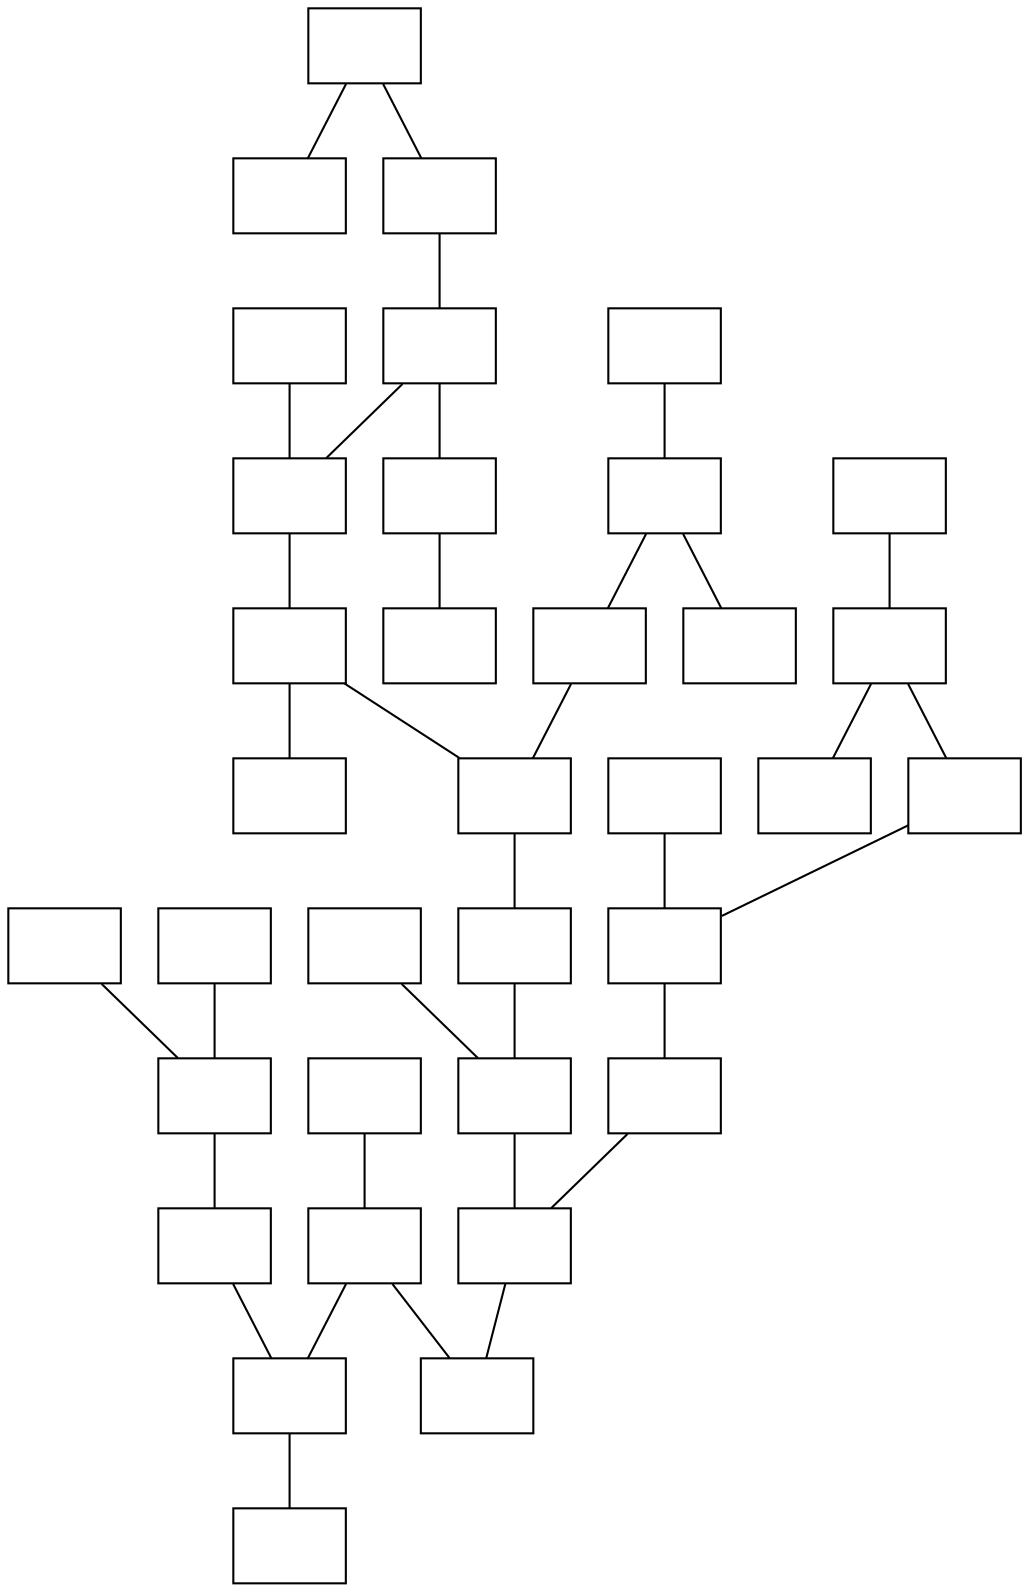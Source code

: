// GraphViz Layout
digraph "Maze[0]" {
	"C[0,0]" [label="" pos="0.000000,0.000000!" shape=box]
	"C[0,1]" [label="" pos="1.000000,0.000000!" shape=box]
	"C[0,2]" [label="" pos="2.000000,0.000000!" shape=box]
	"C[0,3]" [label="" pos="3.000000,0.000000!" shape=box]
	"C[0,4]" [label="" pos="4.000000,0.000000!" shape=box]
	"C[0,5]" [label="" pos="5.000000,0.000000!" shape=box]
	"C[0,6]" [label="" pos="6.000000,0.000000!" shape=box]
	"C[1,0]" [label="" pos="0.000000,1.000000!" shape=box]
	"C[1,1]" [label="" pos="1.000000,1.000000!" shape=box]
	"C[1,2]" [label="" pos="2.000000,1.000000!" shape=box]
	"C[1,3]" [label="" pos="3.000000,1.000000!" shape=box]
	"C[1,4]" [label="" pos="4.000000,1.000000!" shape=box]
	"C[1,5]" [label="" pos="5.000000,1.000000!" shape=box]
	"C[1,6]" [label="" pos="6.000000,1.000000!" shape=box]
	"C[2,0]" [label="" pos="0.000000,2.000000!" shape=box]
	"C[2,1]" [label="" pos="1.000000,2.000000!" shape=box]
	"C[2,2]" [label="" pos="2.000000,2.000000!" shape=box]
	"C[2,3]" [label="" pos="3.000000,2.000000!" shape=box]
	"C[2,4]" [label="" pos="4.000000,2.000000!" shape=box]
	"C[2,5]" [label="" pos="5.000000,2.000000!" shape=box]
	"C[2,6]" [label="" pos="6.000000,2.000000!" shape=box]
	"C[3,0]" [label="" pos="0.000000,3.000000!" shape=box]
	"C[3,1]" [label="" pos="1.000000,3.000000!" shape=box]
	"C[3,2]" [label="" pos="2.000000,3.000000!" shape=box]
	"C[3,3]" [label="" pos="3.000000,3.000000!" shape=box]
	"C[3,4]" [label="" pos="4.000000,3.000000!" shape=box]
	"C[3,5]" [label="" pos="5.000000,3.000000!" shape=box]
	"C[3,6]" [label="" pos="6.000000,3.000000!" shape=box]
	"C[4,0]" [label="" pos="0.000000,4.000000!" shape=box]
	"C[4,1]" [label="" pos="1.000000,4.000000!" shape=box]
	"C[4,2]" [label="" pos="2.000000,4.000000!" shape=box]
	"C[4,3]" [label="" pos="3.000000,4.000000!" shape=box]
	"C[4,4]" [label="" pos="4.000000,4.000000!" shape=box]
	"C[4,5]" [label="" pos="5.000000,4.000000!" shape=box]
	"C[4,6]" [label="" pos="6.000000,4.000000!" shape=box]
		"C[0,0]" -> "C[1,0]" [arrowhead=none]
		"C[0,0]" -> "C[0,1]" [arrowhead=none]
		"C[0,2]" -> "C[1,2]" [arrowhead=none]
		"C[0,3]" -> "C[0,4]" [arrowhead=none]
		"C[0,4]" -> "C[1,4]" [arrowhead=none]
		"C[0,4]" -> "C[0,5]" [arrowhead=none]
		"C[0,6]" -> "C[1,6]" [arrowhead=none]
		"C[1,0]" -> "C[2,0]" [arrowhead=none]
		"C[1,1]" -> "C[2,1]" [arrowhead=none]
		"C[1,2]" -> "C[2,2]" [arrowhead=none]
		"C[1,2]" -> "C[1,3]" [arrowhead=none]
		"C[1,4]" -> "C[2,4]" [arrowhead=none]
		"C[1,5]" -> "C[1,6]" [arrowhead=none]
		"C[1,6]" -> "C[2,6]" [arrowhead=none]
		"C[2,0]" -> "C[2,1]" [arrowhead=none]
		"C[2,0]" -> "C[3,0]" [arrowhead=none]
		"C[2,1]" -> "C[3,1]" [arrowhead=none]
		"C[2,2]" -> "C[3,2]" [arrowhead=none]
		"C[2,3]" -> "C[2,4]" [arrowhead=none]
		"C[2,4]" -> "C[3,4]" [arrowhead=none]
		"C[2,5]" -> "C[3,5]" [arrowhead=none]
		"C[2,6]" -> "C[3,6]" [arrowhead=none]
		"C[3,0]" -> "C[4,0]" [arrowhead=none]
		"C[3,1]" -> "C[3,2]" [arrowhead=none]
		"C[3,1]" -> "C[4,1]" [arrowhead=none]
		"C[3,2]" -> "C[4,2]" [arrowhead=none]
		"C[3,3]" -> "C[4,3]" [arrowhead=none]
		"C[3,4]" -> "C[4,4]" [arrowhead=none]
		"C[3,5]" -> "C[3,6]" [arrowhead=none]
		"C[3,5]" -> "C[4,5]" [arrowhead=none]
		"C[3,6]" -> "C[4,6]" [arrowhead=none]
		"C[4,2]" -> "C[4,3]" [arrowhead=none]
		"C[4,3]" -> "C[4,4]" [arrowhead=none]
		"C[4,4]" -> "C[4,5]" [arrowhead=none]
}